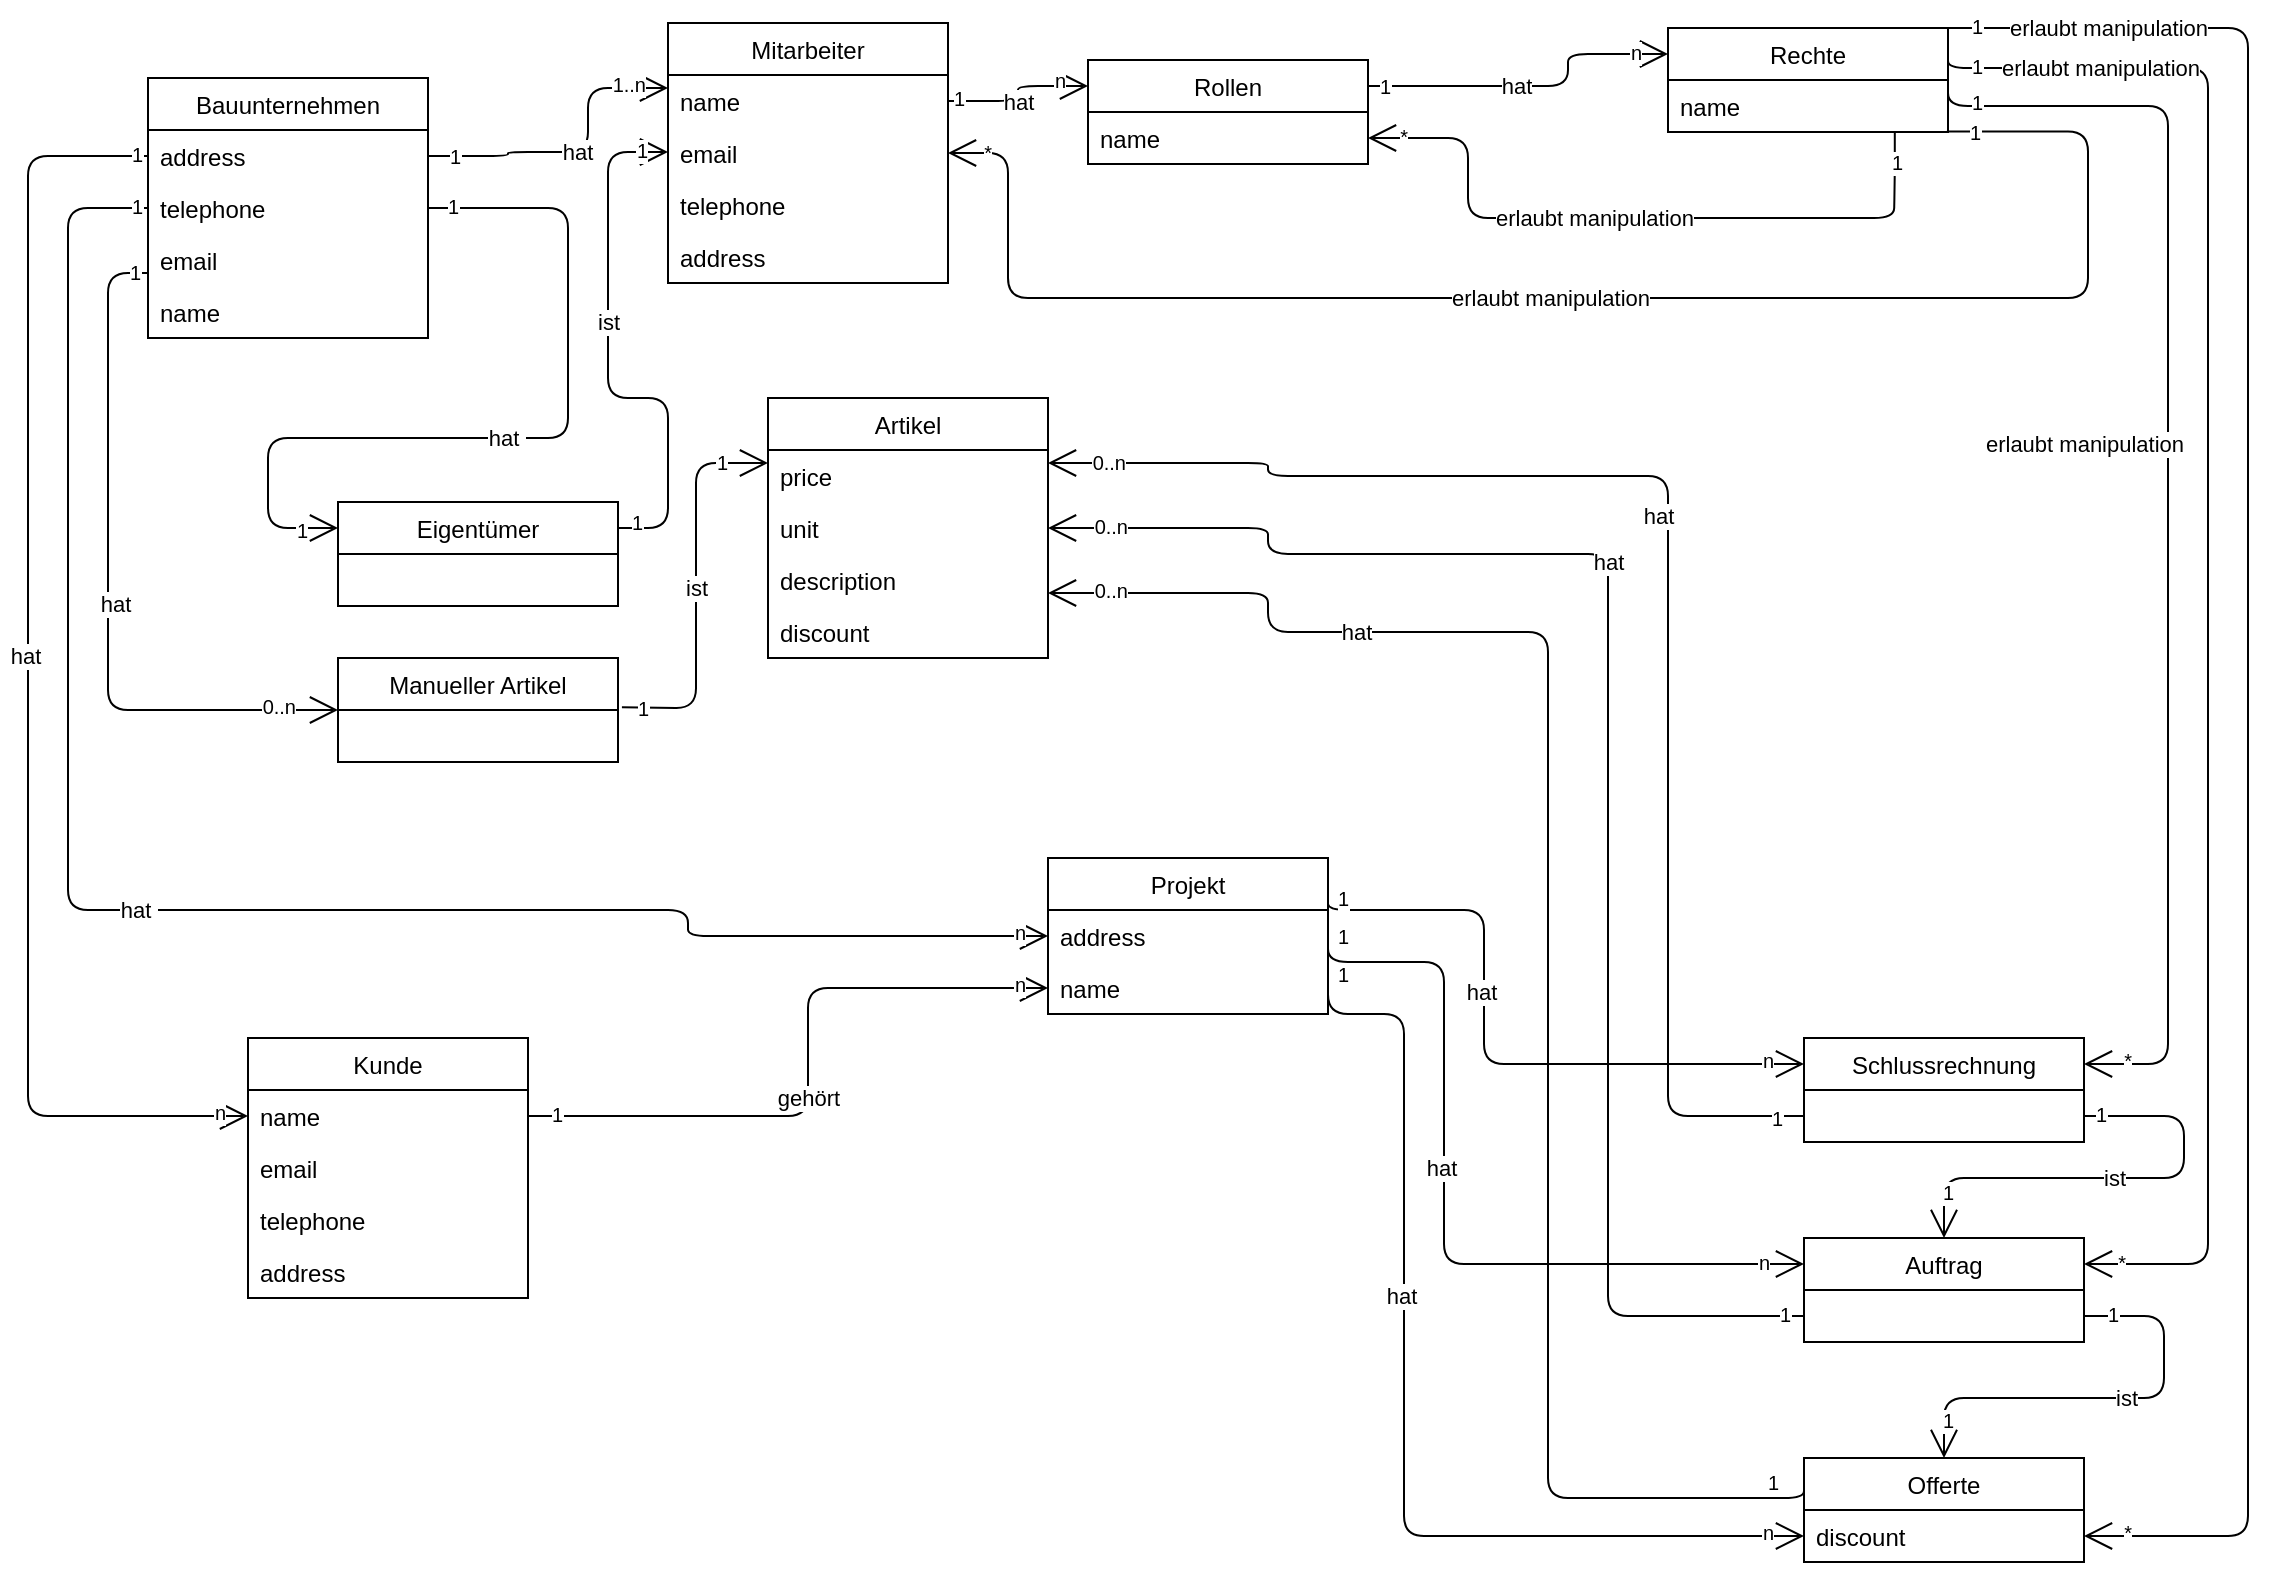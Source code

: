 <mxfile version="12.9.8" type="github">
  <diagram id="pgj_40XWlbkq-XVmsMVO" name="Page-1">
    <mxGraphModel dx="888" dy="697" grid="1" gridSize="10" guides="1" tooltips="1" connect="1" arrows="1" fold="1" page="1" pageScale="1" pageWidth="1169" pageHeight="827" math="0" shadow="0">
      <root>
        <mxCell id="0" />
        <mxCell id="1" parent="0" />
        <mxCell id="cFKLSj62pfJq8Eh--pYl-3" value="hat&amp;nbsp;" style="endArrow=open;html=1;endSize=12;startArrow=none;startSize=14;startFill=0;edgeStyle=orthogonalEdgeStyle;exitX=1;exitY=0.5;exitDx=0;exitDy=0;entryX=0;entryY=0.25;entryDx=0;entryDy=0;" parent="1" source="C8Te4MgdLisI26u2MHIJ-49" target="C8Te4MgdLisI26u2MHIJ-19" edge="1">
          <mxGeometry x="0.043" relative="1" as="geometry">
            <mxPoint x="230" y="77.0" as="sourcePoint" />
            <mxPoint x="185" y="261" as="targetPoint" />
            <mxPoint as="offset" />
            <Array as="points">
              <mxPoint x="300" y="105" />
              <mxPoint x="300" y="220" />
              <mxPoint x="150" y="220" />
              <mxPoint x="150" y="265" />
            </Array>
          </mxGeometry>
        </mxCell>
        <mxCell id="cFKLSj62pfJq8Eh--pYl-4" value="1" style="resizable=0;html=1;align=left;verticalAlign=top;labelBackgroundColor=#ffffff;fontSize=10;" parent="cFKLSj62pfJq8Eh--pYl-3" connectable="0" vertex="1">
          <mxGeometry x="-1" relative="1" as="geometry">
            <mxPoint x="8" y="-13" as="offset" />
          </mxGeometry>
        </mxCell>
        <mxCell id="cFKLSj62pfJq8Eh--pYl-5" value="1" style="resizable=0;html=1;align=right;verticalAlign=top;labelBackgroundColor=#ffffff;fontSize=10;" parent="cFKLSj62pfJq8Eh--pYl-3" connectable="0" vertex="1">
          <mxGeometry x="1" relative="1" as="geometry">
            <mxPoint x="-14.89" y="-11" as="offset" />
          </mxGeometry>
        </mxCell>
        <mxCell id="cFKLSj62pfJq8Eh--pYl-7" value="hat&amp;nbsp;" style="endArrow=open;html=1;endSize=12;startArrow=none;startSize=14;startFill=0;edgeStyle=orthogonalEdgeStyle;entryX=0;entryY=0.25;entryDx=0;entryDy=0;exitX=1;exitY=0.5;exitDx=0;exitDy=0;" parent="1" target="C8Te4MgdLisI26u2MHIJ-11" edge="1">
          <mxGeometry x="0.016" relative="1" as="geometry">
            <mxPoint x="230.0" y="79" as="sourcePoint" />
            <mxPoint x="330" y="148.5" as="targetPoint" />
            <mxPoint as="offset" />
            <Array as="points">
              <mxPoint x="270" y="79" />
              <mxPoint x="270" y="77" />
              <mxPoint x="310" y="77" />
            </Array>
          </mxGeometry>
        </mxCell>
        <mxCell id="cFKLSj62pfJq8Eh--pYl-8" value="1" style="resizable=0;html=1;align=left;verticalAlign=top;labelBackgroundColor=#ffffff;fontSize=10;" parent="cFKLSj62pfJq8Eh--pYl-7" connectable="0" vertex="1">
          <mxGeometry x="-1" relative="1" as="geometry">
            <mxPoint x="9" y="-12" as="offset" />
          </mxGeometry>
        </mxCell>
        <mxCell id="cFKLSj62pfJq8Eh--pYl-9" value="1..n" style="resizable=0;html=1;align=right;verticalAlign=top;labelBackgroundColor=#ffffff;fontSize=10;" parent="cFKLSj62pfJq8Eh--pYl-7" connectable="0" vertex="1">
          <mxGeometry x="1" relative="1" as="geometry">
            <mxPoint x="-10.11" y="-13.5" as="offset" />
          </mxGeometry>
        </mxCell>
        <mxCell id="cFKLSj62pfJq8Eh--pYl-10" value="ist" style="endArrow=open;html=1;endSize=12;startArrow=none;startSize=14;startFill=0;edgeStyle=orthogonalEdgeStyle;entryX=0;entryY=0.5;entryDx=0;entryDy=0;exitX=1;exitY=0.25;exitDx=0;exitDy=0;" parent="1" source="C8Te4MgdLisI26u2MHIJ-19" target="C8Te4MgdLisI26u2MHIJ-55" edge="1">
          <mxGeometry x="0.154" relative="1" as="geometry">
            <mxPoint x="340" y="265" as="sourcePoint" />
            <mxPoint x="325" y="160" as="targetPoint" />
            <mxPoint as="offset" />
            <Array as="points">
              <mxPoint x="350" y="265" />
              <mxPoint x="350" y="200" />
              <mxPoint x="320" y="200" />
              <mxPoint x="320" y="77" />
              <mxPoint x="350" y="77" />
            </Array>
          </mxGeometry>
        </mxCell>
        <mxCell id="cFKLSj62pfJq8Eh--pYl-11" value="1" style="resizable=0;html=1;align=left;verticalAlign=top;labelBackgroundColor=#ffffff;fontSize=10;" parent="cFKLSj62pfJq8Eh--pYl-10" connectable="0" vertex="1">
          <mxGeometry x="-1" relative="1" as="geometry">
            <mxPoint x="5" y="-15" as="offset" />
          </mxGeometry>
        </mxCell>
        <mxCell id="cFKLSj62pfJq8Eh--pYl-12" value="1" style="resizable=0;html=1;align=right;verticalAlign=top;labelBackgroundColor=#ffffff;fontSize=10;" parent="cFKLSj62pfJq8Eh--pYl-10" connectable="0" vertex="1">
          <mxGeometry x="1" relative="1" as="geometry">
            <mxPoint x="-9.69" y="-13.51" as="offset" />
          </mxGeometry>
        </mxCell>
        <mxCell id="cFKLSj62pfJq8Eh--pYl-14" value="hat" style="endArrow=open;html=1;endSize=12;startArrow=none;startSize=14;startFill=0;edgeStyle=orthogonalEdgeStyle;entryX=0;entryY=0.25;entryDx=0;entryDy=0;exitX=1;exitY=0.5;exitDx=0;exitDy=0;" parent="1" source="C8Te4MgdLisI26u2MHIJ-56" target="C8Te4MgdLisI26u2MHIJ-15" edge="1">
          <mxGeometry x="-0.111" relative="1" as="geometry">
            <mxPoint x="440" y="148.5" as="sourcePoint" />
            <mxPoint x="570" y="35" as="targetPoint" />
            <mxPoint as="offset" />
            <Array as="points" />
          </mxGeometry>
        </mxCell>
        <mxCell id="cFKLSj62pfJq8Eh--pYl-15" value="1" style="resizable=0;html=1;align=left;verticalAlign=top;labelBackgroundColor=#ffffff;fontSize=10;" parent="cFKLSj62pfJq8Eh--pYl-14" connectable="0" vertex="1">
          <mxGeometry x="-1" relative="1" as="geometry">
            <mxPoint x="1" y="-13.5" as="offset" />
          </mxGeometry>
        </mxCell>
        <mxCell id="cFKLSj62pfJq8Eh--pYl-16" value="n" style="resizable=0;html=1;align=right;verticalAlign=top;labelBackgroundColor=#ffffff;fontSize=10;" parent="cFKLSj62pfJq8Eh--pYl-14" connectable="0" vertex="1">
          <mxGeometry x="1" relative="1" as="geometry">
            <mxPoint x="-10.1" y="-14.5" as="offset" />
          </mxGeometry>
        </mxCell>
        <mxCell id="cFKLSj62pfJq8Eh--pYl-18" value="hat&amp;nbsp;" style="endArrow=open;html=1;endSize=12;startArrow=none;startSize=14;startFill=0;edgeStyle=orthogonalEdgeStyle;exitX=0;exitY=0.5;exitDx=0;exitDy=0;entryX=0;entryY=0.5;entryDx=0;entryDy=0;" parent="1" source="C8Te4MgdLisI26u2MHIJ-49" target="o9sNr6n4tS0t6uI5L3hw-1" edge="1">
          <mxGeometry x="-0.048" relative="1" as="geometry">
            <mxPoint x="90" y="79" as="sourcePoint" />
            <mxPoint x="60" y="446" as="targetPoint" />
            <mxPoint as="offset" />
            <Array as="points">
              <mxPoint x="50" y="105" />
              <mxPoint x="50" y="456" />
              <mxPoint x="360" y="456" />
              <mxPoint x="360" y="469" />
            </Array>
          </mxGeometry>
        </mxCell>
        <mxCell id="cFKLSj62pfJq8Eh--pYl-19" value="1" style="resizable=0;html=1;align=left;verticalAlign=top;labelBackgroundColor=#ffffff;fontSize=10;" parent="cFKLSj62pfJq8Eh--pYl-18" connectable="0" vertex="1">
          <mxGeometry x="-1" relative="1" as="geometry">
            <mxPoint x="-10" y="-13" as="offset" />
          </mxGeometry>
        </mxCell>
        <mxCell id="cFKLSj62pfJq8Eh--pYl-20" value="n" style="resizable=0;html=1;align=right;verticalAlign=top;labelBackgroundColor=#ffffff;fontSize=10;" parent="cFKLSj62pfJq8Eh--pYl-18" connectable="0" vertex="1">
          <mxGeometry x="1" relative="1" as="geometry">
            <mxPoint x="-10.98" y="-14.0" as="offset" />
          </mxGeometry>
        </mxCell>
        <mxCell id="C8Te4MgdLisI26u2MHIJ-17" value="Rechte" style="swimlane;fontStyle=0;childLayout=stackLayout;horizontal=1;startSize=26;fillColor=none;horizontalStack=0;resizeParent=1;resizeParentMax=0;resizeLast=0;collapsible=1;marginBottom=0;" parent="1" vertex="1">
          <mxGeometry x="850" y="15" width="140" height="52" as="geometry" />
        </mxCell>
        <mxCell id="C8Te4MgdLisI26u2MHIJ-59" value="name" style="text;strokeColor=none;fillColor=none;align=left;verticalAlign=top;spacingLeft=4;spacingRight=4;overflow=hidden;rotatable=0;points=[[0,0.5],[1,0.5]];portConstraint=eastwest;" parent="C8Te4MgdLisI26u2MHIJ-17" vertex="1">
          <mxGeometry y="26" width="140" height="26" as="geometry" />
        </mxCell>
        <mxCell id="cFKLSj62pfJq8Eh--pYl-24" value="hat&amp;nbsp;" style="endArrow=open;html=1;endSize=12;startArrow=none;startSize=14;startFill=0;edgeStyle=orthogonalEdgeStyle;entryX=0;entryY=0.5;entryDx=0;entryDy=0;exitX=1;exitY=0.75;exitDx=0;exitDy=0;" parent="1" source="C8Te4MgdLisI26u2MHIJ-20" edge="1">
          <mxGeometry x="-0.235" relative="1" as="geometry">
            <mxPoint x="648" y="471" as="sourcePoint" />
            <mxPoint x="918" y="769" as="targetPoint" />
            <mxPoint as="offset" />
            <Array as="points">
              <mxPoint x="718" y="508" />
              <mxPoint x="718" y="769" />
            </Array>
          </mxGeometry>
        </mxCell>
        <mxCell id="cFKLSj62pfJq8Eh--pYl-25" value="1" style="resizable=0;html=1;align=left;verticalAlign=top;labelBackgroundColor=#ffffff;fontSize=10;" parent="cFKLSj62pfJq8Eh--pYl-24" connectable="0" vertex="1">
          <mxGeometry x="-1" relative="1" as="geometry">
            <mxPoint x="3" y="-13" as="offset" />
          </mxGeometry>
        </mxCell>
        <mxCell id="cFKLSj62pfJq8Eh--pYl-26" value="n" style="resizable=0;html=1;align=right;verticalAlign=top;labelBackgroundColor=#ffffff;fontSize=10;" parent="cFKLSj62pfJq8Eh--pYl-24" connectable="0" vertex="1">
          <mxGeometry x="1" relative="1" as="geometry">
            <mxPoint x="-14.19" y="-14.0" as="offset" />
          </mxGeometry>
        </mxCell>
        <mxCell id="cFKLSj62pfJq8Eh--pYl-28" value="hat&amp;nbsp;" style="endArrow=open;html=1;endSize=12;startArrow=none;startSize=14;startFill=0;edgeStyle=orthogonalEdgeStyle;entryX=0;entryY=0.25;entryDx=0;entryDy=0;exitX=1;exitY=0.5;exitDx=0;exitDy=0;" parent="1" source="C8Te4MgdLisI26u2MHIJ-20" target="C8Te4MgdLisI26u2MHIJ-34" edge="1">
          <mxGeometry x="-0.135" relative="1" as="geometry">
            <mxPoint x="648" y="458.5" as="sourcePoint" />
            <mxPoint x="867" y="635" as="targetPoint" />
            <mxPoint as="offset" />
            <Array as="points">
              <mxPoint x="738" y="482" />
              <mxPoint x="738" y="633" />
            </Array>
          </mxGeometry>
        </mxCell>
        <mxCell id="cFKLSj62pfJq8Eh--pYl-29" value="1" style="resizable=0;html=1;align=left;verticalAlign=top;labelBackgroundColor=#ffffff;fontSize=10;" parent="cFKLSj62pfJq8Eh--pYl-28" connectable="0" vertex="1">
          <mxGeometry x="-1" relative="1" as="geometry">
            <mxPoint x="3" y="-12" as="offset" />
          </mxGeometry>
        </mxCell>
        <mxCell id="cFKLSj62pfJq8Eh--pYl-30" value="n" style="resizable=0;html=1;align=right;verticalAlign=top;labelBackgroundColor=#ffffff;fontSize=10;" parent="cFKLSj62pfJq8Eh--pYl-28" connectable="0" vertex="1">
          <mxGeometry x="1" relative="1" as="geometry">
            <mxPoint x="-16.05" y="-13.0" as="offset" />
          </mxGeometry>
        </mxCell>
        <mxCell id="cFKLSj62pfJq8Eh--pYl-32" value="hat&amp;nbsp;" style="endArrow=open;html=1;endSize=12;startArrow=none;startSize=14;startFill=0;edgeStyle=orthogonalEdgeStyle;exitX=1;exitY=0.25;exitDx=0;exitDy=0;entryX=0;entryY=0.25;entryDx=0;entryDy=0;" parent="1" source="C8Te4MgdLisI26u2MHIJ-20" target="C8Te4MgdLisI26u2MHIJ-36" edge="1">
          <mxGeometry x="-0.218" relative="1" as="geometry">
            <mxPoint x="648" y="446" as="sourcePoint" />
            <mxPoint x="867" y="526.24" as="targetPoint" />
            <mxPoint as="offset" />
            <Array as="points">
              <mxPoint x="758" y="456" />
              <mxPoint x="758" y="533" />
            </Array>
          </mxGeometry>
        </mxCell>
        <mxCell id="cFKLSj62pfJq8Eh--pYl-33" value="1" style="resizable=0;html=1;align=left;verticalAlign=top;labelBackgroundColor=#ffffff;fontSize=10;" parent="cFKLSj62pfJq8Eh--pYl-32" connectable="0" vertex="1">
          <mxGeometry x="-1" relative="1" as="geometry">
            <mxPoint x="3" y="-12" as="offset" />
          </mxGeometry>
        </mxCell>
        <mxCell id="cFKLSj62pfJq8Eh--pYl-34" value="n" style="resizable=0;html=1;align=right;verticalAlign=top;labelBackgroundColor=#ffffff;fontSize=10;" parent="cFKLSj62pfJq8Eh--pYl-32" connectable="0" vertex="1">
          <mxGeometry x="1" relative="1" as="geometry">
            <mxPoint x="-15" y="-13.74" as="offset" />
          </mxGeometry>
        </mxCell>
        <mxCell id="cFKLSj62pfJq8Eh--pYl-35" value="erlaubt manipulation" style="endArrow=open;html=1;endSize=12;startArrow=none;startSize=14;startFill=0;edgeStyle=orthogonalEdgeStyle;exitX=1;exitY=0.5;exitDx=0;exitDy=0;entryX=1;entryY=0.25;entryDx=0;entryDy=0;" parent="1" source="C8Te4MgdLisI26u2MHIJ-17" target="C8Te4MgdLisI26u2MHIJ-36" edge="1">
          <mxGeometry x="-0.094" y="-42" relative="1" as="geometry">
            <mxPoint x="857.5" y="120" as="sourcePoint" />
            <mxPoint x="509" y="528.74" as="targetPoint" />
            <mxPoint as="offset" />
            <Array as="points">
              <mxPoint x="1100" y="54" />
              <mxPoint x="1100" y="533" />
            </Array>
          </mxGeometry>
        </mxCell>
        <mxCell id="cFKLSj62pfJq8Eh--pYl-36" value="1" style="resizable=0;html=1;align=left;verticalAlign=top;labelBackgroundColor=#ffffff;fontSize=10;" parent="cFKLSj62pfJq8Eh--pYl-35" connectable="0" vertex="1">
          <mxGeometry x="-1" relative="1" as="geometry">
            <mxPoint x="10" y="-1" as="offset" />
          </mxGeometry>
        </mxCell>
        <mxCell id="cFKLSj62pfJq8Eh--pYl-37" value="*" style="resizable=0;html=1;align=right;verticalAlign=top;labelBackgroundColor=#ffffff;fontSize=10;" parent="cFKLSj62pfJq8Eh--pYl-35" connectable="0" vertex="1">
          <mxGeometry x="1" relative="1" as="geometry">
            <mxPoint x="24.89" y="-13.51" as="offset" />
          </mxGeometry>
        </mxCell>
        <mxCell id="cFKLSj62pfJq8Eh--pYl-39" value="hat" style="endArrow=open;html=1;endSize=12;startArrow=none;startSize=14;startFill=0;edgeStyle=orthogonalEdgeStyle;entryX=0;entryY=0.25;entryDx=0;entryDy=0;exitX=1;exitY=0.25;exitDx=0;exitDy=0;" parent="1" source="C8Te4MgdLisI26u2MHIJ-15" target="C8Te4MgdLisI26u2MHIJ-17" edge="1">
          <mxGeometry x="-0.111" relative="1" as="geometry">
            <mxPoint x="640" y="148.5" as="sourcePoint" />
            <mxPoint x="720" y="148.5" as="targetPoint" />
            <mxPoint as="offset" />
            <Array as="points">
              <mxPoint x="800" y="44" />
              <mxPoint x="800" y="28" />
            </Array>
          </mxGeometry>
        </mxCell>
        <mxCell id="cFKLSj62pfJq8Eh--pYl-40" value="1" style="resizable=0;html=1;align=left;verticalAlign=top;labelBackgroundColor=#ffffff;fontSize=10;" parent="cFKLSj62pfJq8Eh--pYl-39" connectable="0" vertex="1">
          <mxGeometry x="-1" relative="1" as="geometry">
            <mxPoint x="4" y="-12" as="offset" />
          </mxGeometry>
        </mxCell>
        <mxCell id="cFKLSj62pfJq8Eh--pYl-41" value="n" style="resizable=0;html=1;align=right;verticalAlign=top;labelBackgroundColor=#ffffff;fontSize=10;" parent="cFKLSj62pfJq8Eh--pYl-39" connectable="0" vertex="1">
          <mxGeometry x="1" relative="1" as="geometry">
            <mxPoint x="-13" y="-13" as="offset" />
          </mxGeometry>
        </mxCell>
        <mxCell id="cFKLSj62pfJq8Eh--pYl-44" value="erlaubt manipulation" style="endArrow=open;html=1;endSize=12;startArrow=none;startSize=14;startFill=0;edgeStyle=orthogonalEdgeStyle;entryX=1;entryY=0.25;entryDx=0;entryDy=0;exitX=1;exitY=0.25;exitDx=0;exitDy=0;" parent="1" source="C8Te4MgdLisI26u2MHIJ-17" target="C8Te4MgdLisI26u2MHIJ-34" edge="1">
          <mxGeometry x="-0.792" relative="1" as="geometry">
            <mxPoint x="990" y="66" as="sourcePoint" />
            <mxPoint x="509" y="625" as="targetPoint" />
            <mxPoint as="offset" />
            <Array as="points">
              <mxPoint x="1120" y="35" />
              <mxPoint x="1120" y="633" />
            </Array>
          </mxGeometry>
        </mxCell>
        <mxCell id="cFKLSj62pfJq8Eh--pYl-45" value="1" style="resizable=0;html=1;align=left;verticalAlign=top;labelBackgroundColor=#ffffff;fontSize=10;" parent="cFKLSj62pfJq8Eh--pYl-44" connectable="0" vertex="1">
          <mxGeometry x="-1" relative="1" as="geometry">
            <mxPoint x="10" y="-6" as="offset" />
          </mxGeometry>
        </mxCell>
        <mxCell id="cFKLSj62pfJq8Eh--pYl-46" value="*" style="resizable=0;html=1;align=right;verticalAlign=top;labelBackgroundColor=#ffffff;fontSize=10;" parent="cFKLSj62pfJq8Eh--pYl-44" connectable="0" vertex="1">
          <mxGeometry x="1" relative="1" as="geometry">
            <mxPoint x="21.24" y="-13.24" as="offset" />
          </mxGeometry>
        </mxCell>
        <mxCell id="cFKLSj62pfJq8Eh--pYl-47" value="erlaubt manipulation" style="endArrow=open;html=1;endSize=12;startArrow=none;startSize=14;startFill=0;edgeStyle=orthogonalEdgeStyle;exitX=1;exitY=0;exitDx=0;exitDy=0;entryX=1;entryY=0.5;entryDx=0;entryDy=0;" parent="1" source="C8Te4MgdLisI26u2MHIJ-17" target="C8Te4MgdLisI26u2MHIJ-45" edge="1">
          <mxGeometry x="-0.838" relative="1" as="geometry">
            <mxPoint x="912.5" y="120" as="sourcePoint" />
            <mxPoint x="509" y="715" as="targetPoint" />
            <mxPoint as="offset" />
            <Array as="points">
              <mxPoint x="1140" y="15" />
              <mxPoint x="1140" y="769" />
            </Array>
          </mxGeometry>
        </mxCell>
        <mxCell id="cFKLSj62pfJq8Eh--pYl-48" value="1" style="resizable=0;html=1;align=left;verticalAlign=top;labelBackgroundColor=#ffffff;fontSize=10;" parent="cFKLSj62pfJq8Eh--pYl-47" connectable="0" vertex="1">
          <mxGeometry x="-1" relative="1" as="geometry">
            <mxPoint x="10" y="-13" as="offset" />
          </mxGeometry>
        </mxCell>
        <mxCell id="cFKLSj62pfJq8Eh--pYl-49" value="*" style="resizable=0;html=1;align=right;verticalAlign=top;labelBackgroundColor=#ffffff;fontSize=10;" parent="cFKLSj62pfJq8Eh--pYl-47" connectable="0" vertex="1">
          <mxGeometry x="1" relative="1" as="geometry">
            <mxPoint x="24.89" y="-13.51" as="offset" />
          </mxGeometry>
        </mxCell>
        <mxCell id="cFKLSj62pfJq8Eh--pYl-68" value="erlaubt manipulation" style="endArrow=open;html=1;endSize=12;startArrow=none;startSize=14;startFill=0;edgeStyle=orthogonalEdgeStyle;entryX=1;entryY=0.5;entryDx=0;entryDy=0;exitX=0.996;exitY=0.991;exitDx=0;exitDy=0;exitPerimeter=0;" parent="1" source="C8Te4MgdLisI26u2MHIJ-59" target="C8Te4MgdLisI26u2MHIJ-55" edge="1">
          <mxGeometry x="0.063" relative="1" as="geometry">
            <mxPoint x="990" y="70" as="sourcePoint" />
            <mxPoint x="520" y="104" as="targetPoint" />
            <mxPoint as="offset" />
            <Array as="points">
              <mxPoint x="1060" y="67" />
              <mxPoint x="1060" y="150" />
              <mxPoint x="520" y="150" />
              <mxPoint x="520" y="77" />
            </Array>
          </mxGeometry>
        </mxCell>
        <mxCell id="cFKLSj62pfJq8Eh--pYl-69" value="1" style="resizable=0;html=1;align=left;verticalAlign=top;labelBackgroundColor=#ffffff;fontSize=10;" parent="cFKLSj62pfJq8Eh--pYl-68" connectable="0" vertex="1">
          <mxGeometry x="-1" relative="1" as="geometry">
            <mxPoint x="10" y="-12" as="offset" />
          </mxGeometry>
        </mxCell>
        <mxCell id="cFKLSj62pfJq8Eh--pYl-70" value="*" style="resizable=0;html=1;align=right;verticalAlign=top;labelBackgroundColor=#ffffff;fontSize=10;" parent="cFKLSj62pfJq8Eh--pYl-68" connectable="0" vertex="1">
          <mxGeometry x="1" relative="1" as="geometry">
            <mxPoint x="23.02" y="-12.5" as="offset" />
          </mxGeometry>
        </mxCell>
        <mxCell id="cFKLSj62pfJq8Eh--pYl-71" value="erlaubt manipulation" style="endArrow=open;html=1;endSize=12;startArrow=none;startSize=14;startFill=0;edgeStyle=orthogonalEdgeStyle;exitX=0.81;exitY=1.013;exitDx=0;exitDy=0;entryX=1;entryY=0.75;entryDx=0;entryDy=0;exitPerimeter=0;" parent="1" source="C8Te4MgdLisI26u2MHIJ-59" target="C8Te4MgdLisI26u2MHIJ-15" edge="1">
          <mxGeometry x="0.114" relative="1" as="geometry">
            <mxPoint x="830" y="107.5" as="sourcePoint" />
            <mxPoint x="720" y="90" as="targetPoint" />
            <mxPoint as="offset" />
            <Array as="points">
              <mxPoint x="963" y="90" />
              <mxPoint x="963" y="110" />
              <mxPoint x="750" y="110" />
              <mxPoint x="750" y="70" />
            </Array>
          </mxGeometry>
        </mxCell>
        <mxCell id="cFKLSj62pfJq8Eh--pYl-72" value="1" style="resizable=0;html=1;align=left;verticalAlign=top;labelBackgroundColor=#ffffff;fontSize=10;" parent="cFKLSj62pfJq8Eh--pYl-71" connectable="0" vertex="1">
          <mxGeometry x="-1" relative="1" as="geometry">
            <mxPoint x="-3.4" y="2.66" as="offset" />
          </mxGeometry>
        </mxCell>
        <mxCell id="cFKLSj62pfJq8Eh--pYl-73" value="*" style="resizable=0;html=1;align=right;verticalAlign=top;labelBackgroundColor=#ffffff;fontSize=10;" parent="cFKLSj62pfJq8Eh--pYl-71" connectable="0" vertex="1">
          <mxGeometry x="1" relative="1" as="geometry">
            <mxPoint x="20.1" y="-13.5" as="offset" />
          </mxGeometry>
        </mxCell>
        <mxCell id="b38f-WXCL_RRx9QxpQUx-3" value="hat&amp;nbsp;" style="endArrow=open;html=1;endSize=12;startArrow=none;startSize=14;startFill=0;edgeStyle=orthogonalEdgeStyle;exitX=0;exitY=0.75;exitDx=0;exitDy=0;entryX=0;entryY=0.5;entryDx=0;entryDy=0;" parent="1" source="C8Te4MgdLisI26u2MHIJ-7" target="C8Te4MgdLisI26u2MHIJ-28" edge="1">
          <mxGeometry x="0.046" y="5" relative="1" as="geometry">
            <mxPoint x="90" y="105" as="sourcePoint" />
            <mxPoint x="200" y="348.5" as="targetPoint" />
            <mxPoint as="offset" />
            <Array as="points">
              <mxPoint x="70" y="138" />
              <mxPoint x="70" y="356" />
            </Array>
          </mxGeometry>
        </mxCell>
        <mxCell id="b38f-WXCL_RRx9QxpQUx-4" value="1" style="resizable=0;html=1;align=left;verticalAlign=top;labelBackgroundColor=#ffffff;fontSize=10;" parent="b38f-WXCL_RRx9QxpQUx-3" connectable="0" vertex="1">
          <mxGeometry x="-1" relative="1" as="geometry">
            <mxPoint x="-11" y="-13" as="offset" />
          </mxGeometry>
        </mxCell>
        <mxCell id="b38f-WXCL_RRx9QxpQUx-5" value="0..n" style="resizable=0;html=1;align=right;verticalAlign=top;labelBackgroundColor=#ffffff;fontSize=10;" parent="b38f-WXCL_RRx9QxpQUx-3" connectable="0" vertex="1">
          <mxGeometry x="1" relative="1" as="geometry">
            <mxPoint x="-20.34" y="-13.51" as="offset" />
          </mxGeometry>
        </mxCell>
        <mxCell id="b38f-WXCL_RRx9QxpQUx-6" value="ist" style="endArrow=open;html=1;endSize=12;startArrow=none;startSize=14;startFill=0;edgeStyle=orthogonalEdgeStyle;entryX=0;entryY=0.25;entryDx=0;entryDy=0;exitX=1.014;exitY=-0.053;exitDx=0;exitDy=0;exitPerimeter=0;" parent="1" target="C8Te4MgdLisI26u2MHIJ-21" edge="1">
          <mxGeometry x="-0.004" relative="1" as="geometry">
            <mxPoint x="326.96" y="354.622" as="sourcePoint" />
            <mxPoint x="399" y="348.5" as="targetPoint" />
            <mxPoint as="offset" />
          </mxGeometry>
        </mxCell>
        <mxCell id="b38f-WXCL_RRx9QxpQUx-7" value="1" style="resizable=0;html=1;align=left;verticalAlign=top;labelBackgroundColor=#ffffff;fontSize=10;" parent="b38f-WXCL_RRx9QxpQUx-6" connectable="0" vertex="1">
          <mxGeometry x="-1" relative="1" as="geometry">
            <mxPoint x="6" y="-12" as="offset" />
          </mxGeometry>
        </mxCell>
        <mxCell id="b38f-WXCL_RRx9QxpQUx-8" value="1" style="resizable=0;html=1;align=right;verticalAlign=top;labelBackgroundColor=#ffffff;fontSize=10;" parent="b38f-WXCL_RRx9QxpQUx-6" connectable="0" vertex="1">
          <mxGeometry x="1" relative="1" as="geometry">
            <mxPoint x="-19.34" y="-12.51" as="offset" />
          </mxGeometry>
        </mxCell>
        <mxCell id="b38f-WXCL_RRx9QxpQUx-12" value="hat" style="endArrow=open;html=1;endSize=12;startArrow=none;startSize=14;startFill=0;edgeStyle=orthogonalEdgeStyle;entryX=1;entryY=0.25;entryDx=0;entryDy=0;exitX=0;exitY=0.5;exitDx=0;exitDy=0;" parent="1" target="C8Te4MgdLisI26u2MHIJ-21" edge="1">
          <mxGeometry x="0.046" y="5" relative="1" as="geometry">
            <mxPoint x="918" y="559" as="sourcePoint" />
            <mxPoint x="481.5" y="373.5" as="targetPoint" />
            <mxPoint as="offset" />
            <Array as="points">
              <mxPoint x="850" y="559" />
              <mxPoint x="850" y="239" />
              <mxPoint x="650" y="239" />
              <mxPoint x="650" y="233" />
            </Array>
          </mxGeometry>
        </mxCell>
        <mxCell id="b38f-WXCL_RRx9QxpQUx-13" value="1" style="resizable=0;html=1;align=left;verticalAlign=top;labelBackgroundColor=#ffffff;fontSize=10;" parent="b38f-WXCL_RRx9QxpQUx-12" connectable="0" vertex="1">
          <mxGeometry x="-1" relative="1" as="geometry">
            <mxPoint x="-18" y="-11" as="offset" />
          </mxGeometry>
        </mxCell>
        <mxCell id="b38f-WXCL_RRx9QxpQUx-14" value="0..n" style="resizable=0;html=1;align=right;verticalAlign=top;labelBackgroundColor=#ffffff;fontSize=10;" parent="b38f-WXCL_RRx9QxpQUx-12" connectable="0" vertex="1">
          <mxGeometry x="1" relative="1" as="geometry">
            <mxPoint x="39.95" y="-13" as="offset" />
          </mxGeometry>
        </mxCell>
        <mxCell id="b38f-WXCL_RRx9QxpQUx-15" value="hat" style="endArrow=open;html=1;endSize=12;startArrow=none;startSize=14;startFill=0;edgeStyle=orthogonalEdgeStyle;entryX=1;entryY=0.5;entryDx=0;entryDy=0;exitX=0;exitY=0.5;exitDx=0;exitDy=0;" parent="1" target="C8Te4MgdLisI26u2MHIJ-21" edge="1">
          <mxGeometry x="0.231" relative="1" as="geometry">
            <mxPoint x="918" y="659" as="sourcePoint" />
            <mxPoint x="454" y="373.5" as="targetPoint" />
            <mxPoint as="offset" />
            <Array as="points">
              <mxPoint x="820" y="659" />
              <mxPoint x="820" y="278" />
              <mxPoint x="650" y="278" />
              <mxPoint x="650" y="265" />
            </Array>
          </mxGeometry>
        </mxCell>
        <mxCell id="b38f-WXCL_RRx9QxpQUx-16" value="1" style="resizable=0;html=1;align=left;verticalAlign=top;labelBackgroundColor=#ffffff;fontSize=10;" parent="b38f-WXCL_RRx9QxpQUx-15" connectable="0" vertex="1">
          <mxGeometry x="-1" relative="1" as="geometry">
            <mxPoint x="-14" y="-13" as="offset" />
          </mxGeometry>
        </mxCell>
        <mxCell id="b38f-WXCL_RRx9QxpQUx-17" value="0..n" style="resizable=0;html=1;align=right;verticalAlign=top;labelBackgroundColor=#ffffff;fontSize=10;" parent="b38f-WXCL_RRx9QxpQUx-15" connectable="0" vertex="1">
          <mxGeometry x="1" relative="1" as="geometry">
            <mxPoint x="40.06" y="-13" as="offset" />
          </mxGeometry>
        </mxCell>
        <mxCell id="b38f-WXCL_RRx9QxpQUx-18" value="hat" style="endArrow=open;html=1;endSize=12;startArrow=none;startSize=14;startFill=0;edgeStyle=orthogonalEdgeStyle;entryX=1;entryY=0.75;entryDx=0;entryDy=0;exitX=0;exitY=0.25;exitDx=0;exitDy=0;" parent="1" source="C8Te4MgdLisI26u2MHIJ-32" target="C8Te4MgdLisI26u2MHIJ-21" edge="1">
          <mxGeometry x="0.587" relative="1" as="geometry">
            <mxPoint x="399" y="690" as="sourcePoint" />
            <mxPoint x="426.5" y="373.5" as="targetPoint" />
            <mxPoint as="offset" />
            <Array as="points">
              <mxPoint x="918" y="750" />
              <mxPoint x="790" y="750" />
              <mxPoint x="790" y="317" />
              <mxPoint x="650" y="317" />
              <mxPoint x="650" y="298" />
            </Array>
          </mxGeometry>
        </mxCell>
        <mxCell id="b38f-WXCL_RRx9QxpQUx-19" value="1" style="resizable=0;html=1;align=left;verticalAlign=top;labelBackgroundColor=#ffffff;fontSize=10;" parent="b38f-WXCL_RRx9QxpQUx-18" connectable="0" vertex="1">
          <mxGeometry x="-1" relative="1" as="geometry">
            <mxPoint x="-20" y="-13" as="offset" />
          </mxGeometry>
        </mxCell>
        <mxCell id="b38f-WXCL_RRx9QxpQUx-20" value="0..n" style="resizable=0;html=1;align=right;verticalAlign=top;labelBackgroundColor=#ffffff;fontSize=10;" parent="b38f-WXCL_RRx9QxpQUx-18" connectable="0" vertex="1">
          <mxGeometry x="1" relative="1" as="geometry">
            <mxPoint x="40" y="-14" as="offset" />
          </mxGeometry>
        </mxCell>
        <mxCell id="C8Te4MgdLisI26u2MHIJ-1" value="ist" style="endArrow=open;html=1;endSize=12;startArrow=none;startSize=14;startFill=0;edgeStyle=orthogonalEdgeStyle;entryX=0.5;entryY=0;entryDx=0;entryDy=0;exitX=1;exitY=0.5;exitDx=0;exitDy=0;" parent="1" target="C8Te4MgdLisI26u2MHIJ-34" edge="1">
          <mxGeometry x="0.005" relative="1" as="geometry">
            <mxPoint x="1058" y="559" as="sourcePoint" />
            <mxPoint x="922" y="610" as="targetPoint" />
            <mxPoint as="offset" />
            <Array as="points">
              <mxPoint x="1108" y="559" />
              <mxPoint x="1108" y="590" />
              <mxPoint x="988" y="590" />
            </Array>
          </mxGeometry>
        </mxCell>
        <mxCell id="C8Te4MgdLisI26u2MHIJ-2" value="1" style="resizable=0;html=1;align=left;verticalAlign=top;labelBackgroundColor=#ffffff;fontSize=10;" parent="C8Te4MgdLisI26u2MHIJ-1" connectable="0" vertex="1">
          <mxGeometry x="-1" relative="1" as="geometry">
            <mxPoint x="4" y="-13.0" as="offset" />
          </mxGeometry>
        </mxCell>
        <mxCell id="C8Te4MgdLisI26u2MHIJ-3" value="1" style="resizable=0;html=1;align=right;verticalAlign=top;labelBackgroundColor=#ffffff;fontSize=10;" parent="C8Te4MgdLisI26u2MHIJ-1" connectable="0" vertex="1">
          <mxGeometry x="1" relative="1" as="geometry">
            <mxPoint x="5.0" y="-35.2" as="offset" />
          </mxGeometry>
        </mxCell>
        <mxCell id="C8Te4MgdLisI26u2MHIJ-4" value="ist" style="endArrow=open;html=1;endSize=12;startArrow=none;startSize=14;startFill=0;edgeStyle=orthogonalEdgeStyle;entryX=0.5;entryY=0;entryDx=0;entryDy=0;exitX=1;exitY=0.5;exitDx=0;exitDy=0;" parent="1" target="C8Te4MgdLisI26u2MHIJ-32" edge="1">
          <mxGeometry x="-0.094" relative="1" as="geometry">
            <mxPoint x="1058" y="659" as="sourcePoint" />
            <mxPoint x="922" y="700" as="targetPoint" />
            <mxPoint as="offset" />
            <Array as="points">
              <mxPoint x="1098" y="659" />
              <mxPoint x="1098" y="700" />
              <mxPoint x="988" y="700" />
            </Array>
          </mxGeometry>
        </mxCell>
        <mxCell id="C8Te4MgdLisI26u2MHIJ-5" value="1" style="resizable=0;html=1;align=left;verticalAlign=top;labelBackgroundColor=#ffffff;fontSize=10;" parent="C8Te4MgdLisI26u2MHIJ-4" connectable="0" vertex="1">
          <mxGeometry x="-1" relative="1" as="geometry">
            <mxPoint x="10" y="-13.0" as="offset" />
          </mxGeometry>
        </mxCell>
        <mxCell id="C8Te4MgdLisI26u2MHIJ-6" value="1" style="resizable=0;html=1;align=right;verticalAlign=top;labelBackgroundColor=#ffffff;fontSize=10;" parent="C8Te4MgdLisI26u2MHIJ-4" connectable="0" vertex="1">
          <mxGeometry x="1" relative="1" as="geometry">
            <mxPoint x="5.0" y="-31.2" as="offset" />
          </mxGeometry>
        </mxCell>
        <mxCell id="C8Te4MgdLisI26u2MHIJ-7" value="Bauunternehmen" style="swimlane;fontStyle=0;childLayout=stackLayout;horizontal=1;startSize=26;fillColor=none;horizontalStack=0;resizeParent=1;resizeParentMax=0;resizeLast=0;collapsible=1;marginBottom=0;" parent="1" vertex="1">
          <mxGeometry x="90" y="40" width="140" height="130" as="geometry" />
        </mxCell>
        <mxCell id="C8Te4MgdLisI26u2MHIJ-48" value="address" style="text;strokeColor=none;fillColor=none;align=left;verticalAlign=top;spacingLeft=4;spacingRight=4;overflow=hidden;rotatable=0;points=[[0,0.5],[1,0.5]];portConstraint=eastwest;" parent="C8Te4MgdLisI26u2MHIJ-7" vertex="1">
          <mxGeometry y="26" width="140" height="26" as="geometry" />
        </mxCell>
        <mxCell id="C8Te4MgdLisI26u2MHIJ-49" value="telephone" style="text;strokeColor=none;fillColor=none;align=left;verticalAlign=top;spacingLeft=4;spacingRight=4;overflow=hidden;rotatable=0;points=[[0,0.5],[1,0.5]];portConstraint=eastwest;" parent="C8Te4MgdLisI26u2MHIJ-7" vertex="1">
          <mxGeometry y="52" width="140" height="26" as="geometry" />
        </mxCell>
        <mxCell id="C8Te4MgdLisI26u2MHIJ-50" value="email" style="text;strokeColor=none;fillColor=none;align=left;verticalAlign=top;spacingLeft=4;spacingRight=4;overflow=hidden;rotatable=0;points=[[0,0.5],[1,0.5]];portConstraint=eastwest;" parent="C8Te4MgdLisI26u2MHIJ-7" vertex="1">
          <mxGeometry y="78" width="140" height="26" as="geometry" />
        </mxCell>
        <mxCell id="C8Te4MgdLisI26u2MHIJ-51" value="name" style="text;strokeColor=none;fillColor=none;align=left;verticalAlign=top;spacingLeft=4;spacingRight=4;overflow=hidden;rotatable=0;points=[[0,0.5],[1,0.5]];portConstraint=eastwest;" parent="C8Te4MgdLisI26u2MHIJ-7" vertex="1">
          <mxGeometry y="104" width="140" height="26" as="geometry" />
        </mxCell>
        <mxCell id="C8Te4MgdLisI26u2MHIJ-11" value="Mitarbeiter" style="swimlane;fontStyle=0;childLayout=stackLayout;horizontal=1;startSize=26;fillColor=none;horizontalStack=0;resizeParent=1;resizeParentMax=0;resizeLast=0;collapsible=1;marginBottom=0;" parent="1" vertex="1">
          <mxGeometry x="350" y="12.5" width="140" height="130" as="geometry" />
        </mxCell>
        <mxCell id="C8Te4MgdLisI26u2MHIJ-56" value="name" style="text;strokeColor=none;fillColor=none;align=left;verticalAlign=top;spacingLeft=4;spacingRight=4;overflow=hidden;rotatable=0;points=[[0,0.5],[1,0.5]];portConstraint=eastwest;" parent="C8Te4MgdLisI26u2MHIJ-11" vertex="1">
          <mxGeometry y="26" width="140" height="26" as="geometry" />
        </mxCell>
        <mxCell id="C8Te4MgdLisI26u2MHIJ-55" value="email" style="text;strokeColor=none;fillColor=none;align=left;verticalAlign=top;spacingLeft=4;spacingRight=4;overflow=hidden;rotatable=0;points=[[0,0.5],[1,0.5]];portConstraint=eastwest;" parent="C8Te4MgdLisI26u2MHIJ-11" vertex="1">
          <mxGeometry y="52" width="140" height="26" as="geometry" />
        </mxCell>
        <mxCell id="C8Te4MgdLisI26u2MHIJ-54" value="telephone" style="text;strokeColor=none;fillColor=none;align=left;verticalAlign=top;spacingLeft=4;spacingRight=4;overflow=hidden;rotatable=0;points=[[0,0.5],[1,0.5]];portConstraint=eastwest;" parent="C8Te4MgdLisI26u2MHIJ-11" vertex="1">
          <mxGeometry y="78" width="140" height="26" as="geometry" />
        </mxCell>
        <mxCell id="C8Te4MgdLisI26u2MHIJ-53" value="address" style="text;strokeColor=none;fillColor=none;align=left;verticalAlign=top;spacingLeft=4;spacingRight=4;overflow=hidden;rotatable=0;points=[[0,0.5],[1,0.5]];portConstraint=eastwest;" parent="C8Te4MgdLisI26u2MHIJ-11" vertex="1">
          <mxGeometry y="104" width="140" height="26" as="geometry" />
        </mxCell>
        <mxCell id="C8Te4MgdLisI26u2MHIJ-28" value="Manueller Artikel" style="swimlane;fontStyle=0;childLayout=stackLayout;horizontal=1;startSize=26;fillColor=none;horizontalStack=0;resizeParent=1;resizeParentMax=0;resizeLast=0;collapsible=1;marginBottom=0;" parent="1" vertex="1">
          <mxGeometry x="185" y="330" width="140" height="52" as="geometry" />
        </mxCell>
        <mxCell id="C8Te4MgdLisI26u2MHIJ-21" value="Artikel" style="swimlane;fontStyle=0;childLayout=stackLayout;horizontal=1;startSize=26;fillColor=none;horizontalStack=0;resizeParent=1;resizeParentMax=0;resizeLast=0;collapsible=1;marginBottom=0;" parent="1" vertex="1">
          <mxGeometry x="400" y="200" width="140" height="130" as="geometry" />
        </mxCell>
        <mxCell id="C8Te4MgdLisI26u2MHIJ-41" value="price" style="text;strokeColor=none;fillColor=none;align=left;verticalAlign=top;spacingLeft=4;spacingRight=4;overflow=hidden;rotatable=0;points=[[0,0.5],[1,0.5]];portConstraint=eastwest;" parent="C8Te4MgdLisI26u2MHIJ-21" vertex="1">
          <mxGeometry y="26" width="140" height="26" as="geometry" />
        </mxCell>
        <mxCell id="C8Te4MgdLisI26u2MHIJ-42" value="unit" style="text;strokeColor=none;fillColor=none;align=left;verticalAlign=top;spacingLeft=4;spacingRight=4;overflow=hidden;rotatable=0;points=[[0,0.5],[1,0.5]];portConstraint=eastwest;" parent="C8Te4MgdLisI26u2MHIJ-21" vertex="1">
          <mxGeometry y="52" width="140" height="26" as="geometry" />
        </mxCell>
        <mxCell id="C8Te4MgdLisI26u2MHIJ-43" value="description" style="text;strokeColor=none;fillColor=none;align=left;verticalAlign=top;spacingLeft=4;spacingRight=4;overflow=hidden;rotatable=0;points=[[0,0.5],[1,0.5]];portConstraint=eastwest;" parent="C8Te4MgdLisI26u2MHIJ-21" vertex="1">
          <mxGeometry y="78" width="140" height="26" as="geometry" />
        </mxCell>
        <mxCell id="C8Te4MgdLisI26u2MHIJ-44" value="discount" style="text;strokeColor=none;fillColor=none;align=left;verticalAlign=top;spacingLeft=4;spacingRight=4;overflow=hidden;rotatable=0;points=[[0,0.5],[1,0.5]];portConstraint=eastwest;" parent="C8Te4MgdLisI26u2MHIJ-21" vertex="1">
          <mxGeometry y="104" width="140" height="26" as="geometry" />
        </mxCell>
        <mxCell id="C8Te4MgdLisI26u2MHIJ-15" value="Rollen" style="swimlane;fontStyle=0;childLayout=stackLayout;horizontal=1;startSize=26;fillColor=none;horizontalStack=0;resizeParent=1;resizeParentMax=0;resizeLast=0;collapsible=1;marginBottom=0;" parent="1" vertex="1">
          <mxGeometry x="560" y="31" width="140" height="52" as="geometry" />
        </mxCell>
        <mxCell id="C8Te4MgdLisI26u2MHIJ-57" value="name" style="text;strokeColor=none;fillColor=none;align=left;verticalAlign=top;spacingLeft=4;spacingRight=4;overflow=hidden;rotatable=0;points=[[0,0.5],[1,0.5]];portConstraint=eastwest;" parent="C8Te4MgdLisI26u2MHIJ-15" vertex="1">
          <mxGeometry y="26" width="140" height="26" as="geometry" />
        </mxCell>
        <mxCell id="C8Te4MgdLisI26u2MHIJ-19" value="Eigentümer" style="swimlane;fontStyle=0;childLayout=stackLayout;horizontal=1;startSize=26;fillColor=none;horizontalStack=0;resizeParent=1;resizeParentMax=0;resizeLast=0;collapsible=1;marginBottom=0;" parent="1" vertex="1">
          <mxGeometry x="185" y="252" width="140" height="52" as="geometry" />
        </mxCell>
        <mxCell id="C8Te4MgdLisI26u2MHIJ-20" value="Projekt" style="swimlane;fontStyle=0;childLayout=stackLayout;horizontal=1;startSize=26;fillColor=none;horizontalStack=0;resizeParent=1;resizeParentMax=0;resizeLast=0;collapsible=1;marginBottom=0;" parent="1" vertex="1">
          <mxGeometry x="540" y="430" width="140" height="78" as="geometry" />
        </mxCell>
        <mxCell id="o9sNr6n4tS0t6uI5L3hw-1" value="address" style="text;strokeColor=none;fillColor=none;align=left;verticalAlign=top;spacingLeft=4;spacingRight=4;overflow=hidden;rotatable=0;points=[[0,0.5],[1,0.5]];portConstraint=eastwest;" parent="C8Te4MgdLisI26u2MHIJ-20" vertex="1">
          <mxGeometry y="26" width="140" height="26" as="geometry" />
        </mxCell>
        <mxCell id="o9sNr6n4tS0t6uI5L3hw-2" value="name" style="text;strokeColor=none;fillColor=none;align=left;verticalAlign=top;spacingLeft=4;spacingRight=4;overflow=hidden;rotatable=0;points=[[0,0.5],[1,0.5]];portConstraint=eastwest;" parent="C8Te4MgdLisI26u2MHIJ-20" vertex="1">
          <mxGeometry y="52" width="140" height="26" as="geometry" />
        </mxCell>
        <mxCell id="C8Te4MgdLisI26u2MHIJ-36" value="Schlussrechnung" style="swimlane;fontStyle=0;childLayout=stackLayout;horizontal=1;startSize=26;fillColor=none;horizontalStack=0;resizeParent=1;resizeParentMax=0;resizeLast=0;collapsible=1;marginBottom=0;" parent="1" vertex="1">
          <mxGeometry x="918" y="520" width="140" height="52" as="geometry" />
        </mxCell>
        <mxCell id="C8Te4MgdLisI26u2MHIJ-34" value="Auftrag" style="swimlane;fontStyle=0;childLayout=stackLayout;horizontal=1;startSize=26;fillColor=none;horizontalStack=0;resizeParent=1;resizeParentMax=0;resizeLast=0;collapsible=1;marginBottom=0;" parent="1" vertex="1">
          <mxGeometry x="918" y="620" width="140" height="52" as="geometry" />
        </mxCell>
        <mxCell id="C8Te4MgdLisI26u2MHIJ-32" value="Offerte" style="swimlane;fontStyle=0;childLayout=stackLayout;horizontal=1;startSize=26;fillColor=none;horizontalStack=0;resizeParent=1;resizeParentMax=0;resizeLast=0;collapsible=1;marginBottom=0;" parent="1" vertex="1">
          <mxGeometry x="918" y="730" width="140" height="52" as="geometry" />
        </mxCell>
        <mxCell id="C8Te4MgdLisI26u2MHIJ-45" value="discount" style="text;strokeColor=none;fillColor=none;align=left;verticalAlign=top;spacingLeft=4;spacingRight=4;overflow=hidden;rotatable=0;points=[[0,0.5],[1,0.5]];portConstraint=eastwest;" parent="C8Te4MgdLisI26u2MHIJ-32" vertex="1">
          <mxGeometry y="26" width="140" height="26" as="geometry" />
        </mxCell>
        <mxCell id="o9sNr6n4tS0t6uI5L3hw-3" value="Kunde" style="swimlane;fontStyle=0;childLayout=stackLayout;horizontal=1;startSize=26;fillColor=none;horizontalStack=0;resizeParent=1;resizeParentMax=0;resizeLast=0;collapsible=1;marginBottom=0;" parent="1" vertex="1">
          <mxGeometry x="140" y="520" width="140" height="130" as="geometry" />
        </mxCell>
        <mxCell id="o9sNr6n4tS0t6uI5L3hw-4" value="name" style="text;strokeColor=none;fillColor=none;align=left;verticalAlign=top;spacingLeft=4;spacingRight=4;overflow=hidden;rotatable=0;points=[[0,0.5],[1,0.5]];portConstraint=eastwest;" parent="o9sNr6n4tS0t6uI5L3hw-3" vertex="1">
          <mxGeometry y="26" width="140" height="26" as="geometry" />
        </mxCell>
        <mxCell id="o9sNr6n4tS0t6uI5L3hw-5" value="email" style="text;strokeColor=none;fillColor=none;align=left;verticalAlign=top;spacingLeft=4;spacingRight=4;overflow=hidden;rotatable=0;points=[[0,0.5],[1,0.5]];portConstraint=eastwest;" parent="o9sNr6n4tS0t6uI5L3hw-3" vertex="1">
          <mxGeometry y="52" width="140" height="26" as="geometry" />
        </mxCell>
        <mxCell id="o9sNr6n4tS0t6uI5L3hw-6" value="telephone" style="text;strokeColor=none;fillColor=none;align=left;verticalAlign=top;spacingLeft=4;spacingRight=4;overflow=hidden;rotatable=0;points=[[0,0.5],[1,0.5]];portConstraint=eastwest;" parent="o9sNr6n4tS0t6uI5L3hw-3" vertex="1">
          <mxGeometry y="78" width="140" height="26" as="geometry" />
        </mxCell>
        <mxCell id="o9sNr6n4tS0t6uI5L3hw-7" value="address" style="text;strokeColor=none;fillColor=none;align=left;verticalAlign=top;spacingLeft=4;spacingRight=4;overflow=hidden;rotatable=0;points=[[0,0.5],[1,0.5]];portConstraint=eastwest;" parent="o9sNr6n4tS0t6uI5L3hw-3" vertex="1">
          <mxGeometry y="104" width="140" height="26" as="geometry" />
        </mxCell>
        <mxCell id="o9sNr6n4tS0t6uI5L3hw-9" value="hat&amp;nbsp;" style="endArrow=open;html=1;endSize=12;startArrow=none;startSize=14;startFill=0;edgeStyle=orthogonalEdgeStyle;exitX=0;exitY=0.5;exitDx=0;exitDy=0;entryX=0;entryY=0.5;entryDx=0;entryDy=0;" parent="1" source="C8Te4MgdLisI26u2MHIJ-48" target="o9sNr6n4tS0t6uI5L3hw-4" edge="1">
          <mxGeometry x="-0.048" relative="1" as="geometry">
            <mxPoint x="100" y="141" as="sourcePoint" />
            <mxPoint x="550" y="466" as="targetPoint" />
            <mxPoint as="offset" />
            <Array as="points">
              <mxPoint x="30" y="79" />
              <mxPoint x="30" y="559" />
            </Array>
          </mxGeometry>
        </mxCell>
        <mxCell id="o9sNr6n4tS0t6uI5L3hw-10" value="1" style="resizable=0;html=1;align=left;verticalAlign=top;labelBackgroundColor=#ffffff;fontSize=10;" parent="o9sNr6n4tS0t6uI5L3hw-9" connectable="0" vertex="1">
          <mxGeometry x="-1" relative="1" as="geometry">
            <mxPoint x="-10" y="-13" as="offset" />
          </mxGeometry>
        </mxCell>
        <mxCell id="o9sNr6n4tS0t6uI5L3hw-11" value="n" style="resizable=0;html=1;align=right;verticalAlign=top;labelBackgroundColor=#ffffff;fontSize=10;" parent="o9sNr6n4tS0t6uI5L3hw-9" connectable="0" vertex="1">
          <mxGeometry x="1" relative="1" as="geometry">
            <mxPoint x="-10.98" y="-14.0" as="offset" />
          </mxGeometry>
        </mxCell>
        <mxCell id="o9sNr6n4tS0t6uI5L3hw-12" value="gehört" style="endArrow=open;html=1;endSize=12;startArrow=none;startSize=14;startFill=0;edgeStyle=orthogonalEdgeStyle;entryX=0;entryY=0.5;entryDx=0;entryDy=0;exitX=1;exitY=0.5;exitDx=0;exitDy=0;" parent="1" source="o9sNr6n4tS0t6uI5L3hw-4" target="o9sNr6n4tS0t6uI5L3hw-2" edge="1">
          <mxGeometry x="-0.136" y="9" relative="1" as="geometry">
            <mxPoint x="290" y="559" as="sourcePoint" />
            <mxPoint x="530" y="505" as="targetPoint" />
            <mxPoint x="9" y="-9" as="offset" />
            <Array as="points">
              <mxPoint x="420" y="559" />
              <mxPoint x="420" y="495" />
            </Array>
          </mxGeometry>
        </mxCell>
        <mxCell id="o9sNr6n4tS0t6uI5L3hw-13" value="1" style="resizable=0;html=1;align=left;verticalAlign=top;labelBackgroundColor=#ffffff;fontSize=10;" parent="o9sNr6n4tS0t6uI5L3hw-12" connectable="0" vertex="1">
          <mxGeometry x="-1" relative="1" as="geometry">
            <mxPoint x="10" y="-13" as="offset" />
          </mxGeometry>
        </mxCell>
        <mxCell id="o9sNr6n4tS0t6uI5L3hw-14" value="n" style="resizable=0;html=1;align=right;verticalAlign=top;labelBackgroundColor=#ffffff;fontSize=10;" parent="o9sNr6n4tS0t6uI5L3hw-12" connectable="0" vertex="1">
          <mxGeometry x="1" relative="1" as="geometry">
            <mxPoint x="-10.98" y="-14.0" as="offset" />
          </mxGeometry>
        </mxCell>
      </root>
    </mxGraphModel>
  </diagram>
</mxfile>
